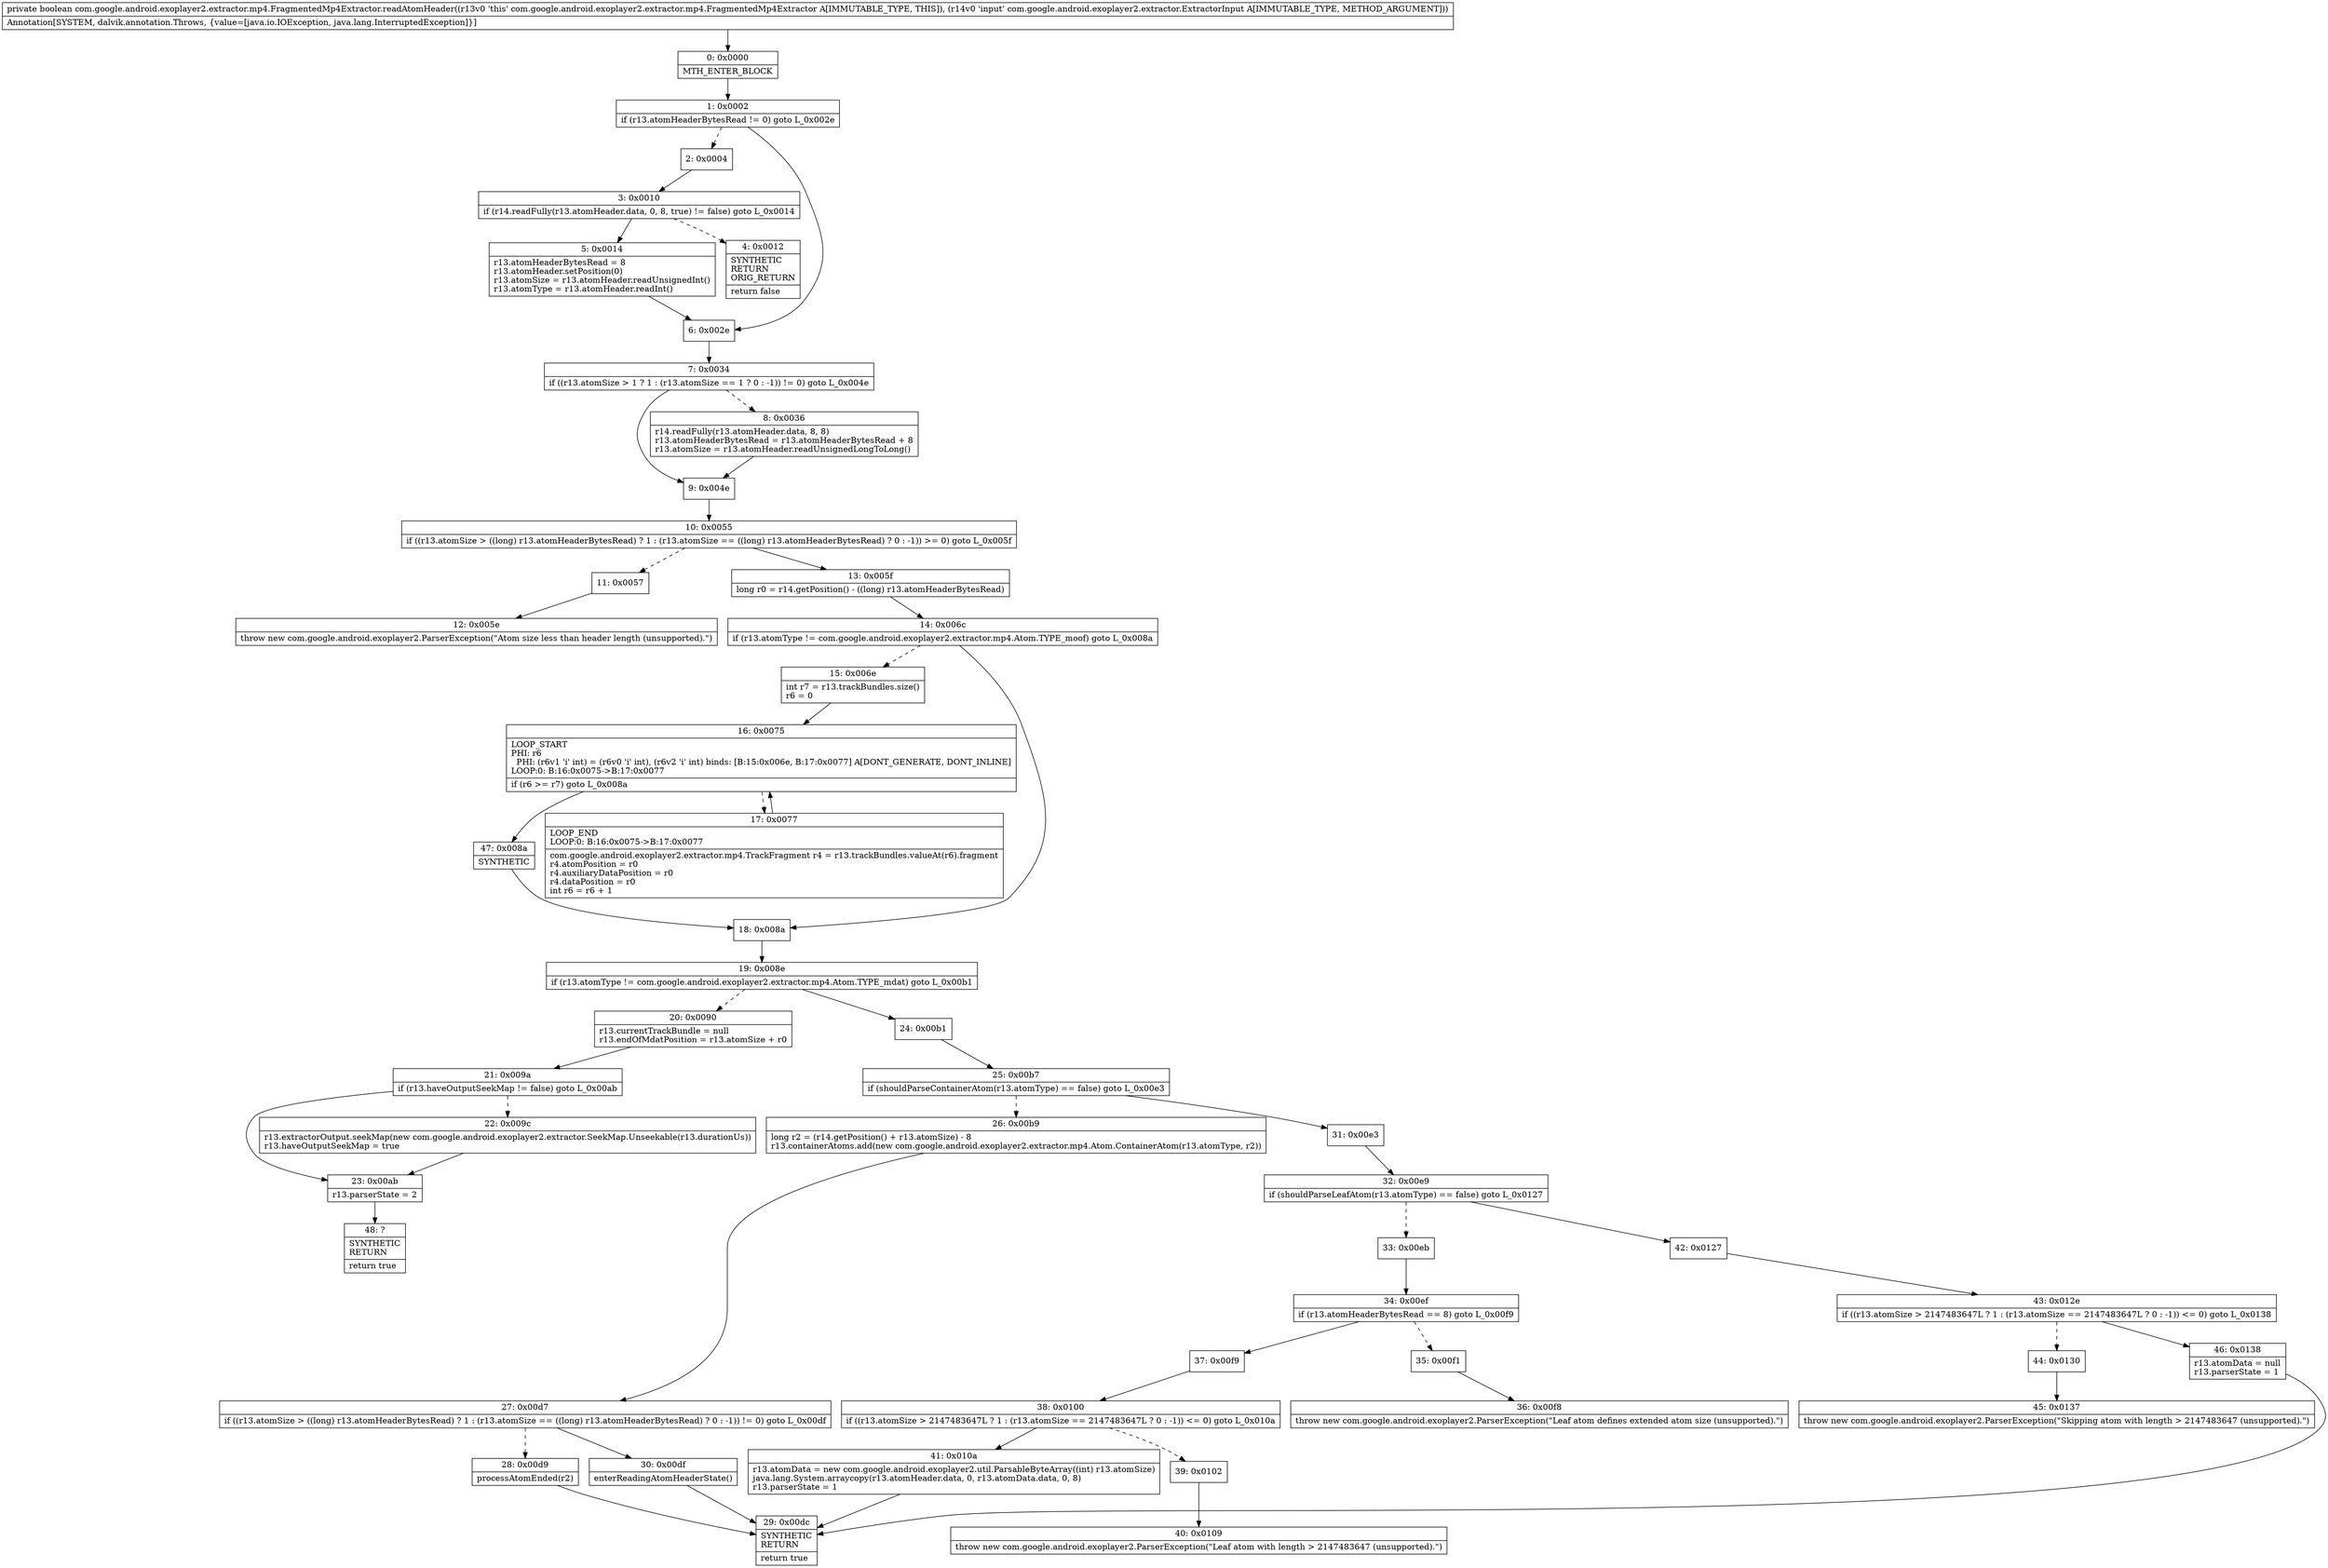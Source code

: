 digraph "CFG forcom.google.android.exoplayer2.extractor.mp4.FragmentedMp4Extractor.readAtomHeader(Lcom\/google\/android\/exoplayer2\/extractor\/ExtractorInput;)Z" {
Node_0 [shape=record,label="{0\:\ 0x0000|MTH_ENTER_BLOCK\l}"];
Node_1 [shape=record,label="{1\:\ 0x0002|if (r13.atomHeaderBytesRead != 0) goto L_0x002e\l}"];
Node_2 [shape=record,label="{2\:\ 0x0004}"];
Node_3 [shape=record,label="{3\:\ 0x0010|if (r14.readFully(r13.atomHeader.data, 0, 8, true) != false) goto L_0x0014\l}"];
Node_4 [shape=record,label="{4\:\ 0x0012|SYNTHETIC\lRETURN\lORIG_RETURN\l|return false\l}"];
Node_5 [shape=record,label="{5\:\ 0x0014|r13.atomHeaderBytesRead = 8\lr13.atomHeader.setPosition(0)\lr13.atomSize = r13.atomHeader.readUnsignedInt()\lr13.atomType = r13.atomHeader.readInt()\l}"];
Node_6 [shape=record,label="{6\:\ 0x002e}"];
Node_7 [shape=record,label="{7\:\ 0x0034|if ((r13.atomSize \> 1 ? 1 : (r13.atomSize == 1 ? 0 : \-1)) != 0) goto L_0x004e\l}"];
Node_8 [shape=record,label="{8\:\ 0x0036|r14.readFully(r13.atomHeader.data, 8, 8)\lr13.atomHeaderBytesRead = r13.atomHeaderBytesRead + 8\lr13.atomSize = r13.atomHeader.readUnsignedLongToLong()\l}"];
Node_9 [shape=record,label="{9\:\ 0x004e}"];
Node_10 [shape=record,label="{10\:\ 0x0055|if ((r13.atomSize \> ((long) r13.atomHeaderBytesRead) ? 1 : (r13.atomSize == ((long) r13.atomHeaderBytesRead) ? 0 : \-1)) \>= 0) goto L_0x005f\l}"];
Node_11 [shape=record,label="{11\:\ 0x0057}"];
Node_12 [shape=record,label="{12\:\ 0x005e|throw new com.google.android.exoplayer2.ParserException(\"Atom size less than header length (unsupported).\")\l}"];
Node_13 [shape=record,label="{13\:\ 0x005f|long r0 = r14.getPosition() \- ((long) r13.atomHeaderBytesRead)\l}"];
Node_14 [shape=record,label="{14\:\ 0x006c|if (r13.atomType != com.google.android.exoplayer2.extractor.mp4.Atom.TYPE_moof) goto L_0x008a\l}"];
Node_15 [shape=record,label="{15\:\ 0x006e|int r7 = r13.trackBundles.size()\lr6 = 0\l}"];
Node_16 [shape=record,label="{16\:\ 0x0075|LOOP_START\lPHI: r6 \l  PHI: (r6v1 'i' int) = (r6v0 'i' int), (r6v2 'i' int) binds: [B:15:0x006e, B:17:0x0077] A[DONT_GENERATE, DONT_INLINE]\lLOOP:0: B:16:0x0075\-\>B:17:0x0077\l|if (r6 \>= r7) goto L_0x008a\l}"];
Node_17 [shape=record,label="{17\:\ 0x0077|LOOP_END\lLOOP:0: B:16:0x0075\-\>B:17:0x0077\l|com.google.android.exoplayer2.extractor.mp4.TrackFragment r4 = r13.trackBundles.valueAt(r6).fragment\lr4.atomPosition = r0\lr4.auxiliaryDataPosition = r0\lr4.dataPosition = r0\lint r6 = r6 + 1\l}"];
Node_18 [shape=record,label="{18\:\ 0x008a}"];
Node_19 [shape=record,label="{19\:\ 0x008e|if (r13.atomType != com.google.android.exoplayer2.extractor.mp4.Atom.TYPE_mdat) goto L_0x00b1\l}"];
Node_20 [shape=record,label="{20\:\ 0x0090|r13.currentTrackBundle = null\lr13.endOfMdatPosition = r13.atomSize + r0\l}"];
Node_21 [shape=record,label="{21\:\ 0x009a|if (r13.haveOutputSeekMap != false) goto L_0x00ab\l}"];
Node_22 [shape=record,label="{22\:\ 0x009c|r13.extractorOutput.seekMap(new com.google.android.exoplayer2.extractor.SeekMap.Unseekable(r13.durationUs))\lr13.haveOutputSeekMap = true\l}"];
Node_23 [shape=record,label="{23\:\ 0x00ab|r13.parserState = 2\l}"];
Node_24 [shape=record,label="{24\:\ 0x00b1}"];
Node_25 [shape=record,label="{25\:\ 0x00b7|if (shouldParseContainerAtom(r13.atomType) == false) goto L_0x00e3\l}"];
Node_26 [shape=record,label="{26\:\ 0x00b9|long r2 = (r14.getPosition() + r13.atomSize) \- 8\lr13.containerAtoms.add(new com.google.android.exoplayer2.extractor.mp4.Atom.ContainerAtom(r13.atomType, r2))\l}"];
Node_27 [shape=record,label="{27\:\ 0x00d7|if ((r13.atomSize \> ((long) r13.atomHeaderBytesRead) ? 1 : (r13.atomSize == ((long) r13.atomHeaderBytesRead) ? 0 : \-1)) != 0) goto L_0x00df\l}"];
Node_28 [shape=record,label="{28\:\ 0x00d9|processAtomEnded(r2)\l}"];
Node_29 [shape=record,label="{29\:\ 0x00dc|SYNTHETIC\lRETURN\l|return true\l}"];
Node_30 [shape=record,label="{30\:\ 0x00df|enterReadingAtomHeaderState()\l}"];
Node_31 [shape=record,label="{31\:\ 0x00e3}"];
Node_32 [shape=record,label="{32\:\ 0x00e9|if (shouldParseLeafAtom(r13.atomType) == false) goto L_0x0127\l}"];
Node_33 [shape=record,label="{33\:\ 0x00eb}"];
Node_34 [shape=record,label="{34\:\ 0x00ef|if (r13.atomHeaderBytesRead == 8) goto L_0x00f9\l}"];
Node_35 [shape=record,label="{35\:\ 0x00f1}"];
Node_36 [shape=record,label="{36\:\ 0x00f8|throw new com.google.android.exoplayer2.ParserException(\"Leaf atom defines extended atom size (unsupported).\")\l}"];
Node_37 [shape=record,label="{37\:\ 0x00f9}"];
Node_38 [shape=record,label="{38\:\ 0x0100|if ((r13.atomSize \> 2147483647L ? 1 : (r13.atomSize == 2147483647L ? 0 : \-1)) \<= 0) goto L_0x010a\l}"];
Node_39 [shape=record,label="{39\:\ 0x0102}"];
Node_40 [shape=record,label="{40\:\ 0x0109|throw new com.google.android.exoplayer2.ParserException(\"Leaf atom with length \> 2147483647 (unsupported).\")\l}"];
Node_41 [shape=record,label="{41\:\ 0x010a|r13.atomData = new com.google.android.exoplayer2.util.ParsableByteArray((int) r13.atomSize)\ljava.lang.System.arraycopy(r13.atomHeader.data, 0, r13.atomData.data, 0, 8)\lr13.parserState = 1\l}"];
Node_42 [shape=record,label="{42\:\ 0x0127}"];
Node_43 [shape=record,label="{43\:\ 0x012e|if ((r13.atomSize \> 2147483647L ? 1 : (r13.atomSize == 2147483647L ? 0 : \-1)) \<= 0) goto L_0x0138\l}"];
Node_44 [shape=record,label="{44\:\ 0x0130}"];
Node_45 [shape=record,label="{45\:\ 0x0137|throw new com.google.android.exoplayer2.ParserException(\"Skipping atom with length \> 2147483647 (unsupported).\")\l}"];
Node_46 [shape=record,label="{46\:\ 0x0138|r13.atomData = null\lr13.parserState = 1\l}"];
Node_47 [shape=record,label="{47\:\ 0x008a|SYNTHETIC\l}"];
Node_48 [shape=record,label="{48\:\ ?|SYNTHETIC\lRETURN\l|return true\l}"];
MethodNode[shape=record,label="{private boolean com.google.android.exoplayer2.extractor.mp4.FragmentedMp4Extractor.readAtomHeader((r13v0 'this' com.google.android.exoplayer2.extractor.mp4.FragmentedMp4Extractor A[IMMUTABLE_TYPE, THIS]), (r14v0 'input' com.google.android.exoplayer2.extractor.ExtractorInput A[IMMUTABLE_TYPE, METHOD_ARGUMENT]))  | Annotation[SYSTEM, dalvik.annotation.Throws, \{value=[java.io.IOException, java.lang.InterruptedException]\}]\l}"];
MethodNode -> Node_0;
Node_0 -> Node_1;
Node_1 -> Node_2[style=dashed];
Node_1 -> Node_6;
Node_2 -> Node_3;
Node_3 -> Node_4[style=dashed];
Node_3 -> Node_5;
Node_5 -> Node_6;
Node_6 -> Node_7;
Node_7 -> Node_8[style=dashed];
Node_7 -> Node_9;
Node_8 -> Node_9;
Node_9 -> Node_10;
Node_10 -> Node_11[style=dashed];
Node_10 -> Node_13;
Node_11 -> Node_12;
Node_13 -> Node_14;
Node_14 -> Node_15[style=dashed];
Node_14 -> Node_18;
Node_15 -> Node_16;
Node_16 -> Node_17[style=dashed];
Node_16 -> Node_47;
Node_17 -> Node_16;
Node_18 -> Node_19;
Node_19 -> Node_20[style=dashed];
Node_19 -> Node_24;
Node_20 -> Node_21;
Node_21 -> Node_22[style=dashed];
Node_21 -> Node_23;
Node_22 -> Node_23;
Node_23 -> Node_48;
Node_24 -> Node_25;
Node_25 -> Node_26[style=dashed];
Node_25 -> Node_31;
Node_26 -> Node_27;
Node_27 -> Node_28[style=dashed];
Node_27 -> Node_30;
Node_28 -> Node_29;
Node_30 -> Node_29;
Node_31 -> Node_32;
Node_32 -> Node_33[style=dashed];
Node_32 -> Node_42;
Node_33 -> Node_34;
Node_34 -> Node_35[style=dashed];
Node_34 -> Node_37;
Node_35 -> Node_36;
Node_37 -> Node_38;
Node_38 -> Node_39[style=dashed];
Node_38 -> Node_41;
Node_39 -> Node_40;
Node_41 -> Node_29;
Node_42 -> Node_43;
Node_43 -> Node_44[style=dashed];
Node_43 -> Node_46;
Node_44 -> Node_45;
Node_46 -> Node_29;
Node_47 -> Node_18;
}

